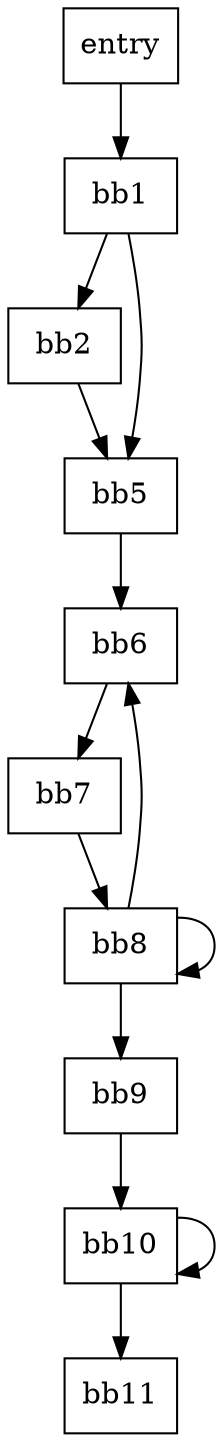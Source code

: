 digraph control_flow_graph {
  node [shape=box];
  "entry" -> "bb1";
  "bb1" -> "bb2";
  "bb1" -> "bb5";
  "bb2" -> "bb5";
  "bb5" -> "bb6";
  "bb6" -> "bb7";
  "bb7" -> "bb8";
  "bb8" -> "bb8";
  "bb8" -> "bb9";
  "bb8" -> "bb6";
  "bb9" -> "bb10";
  "bb10" -> "bb10";
  "bb10" -> "bb11";

}